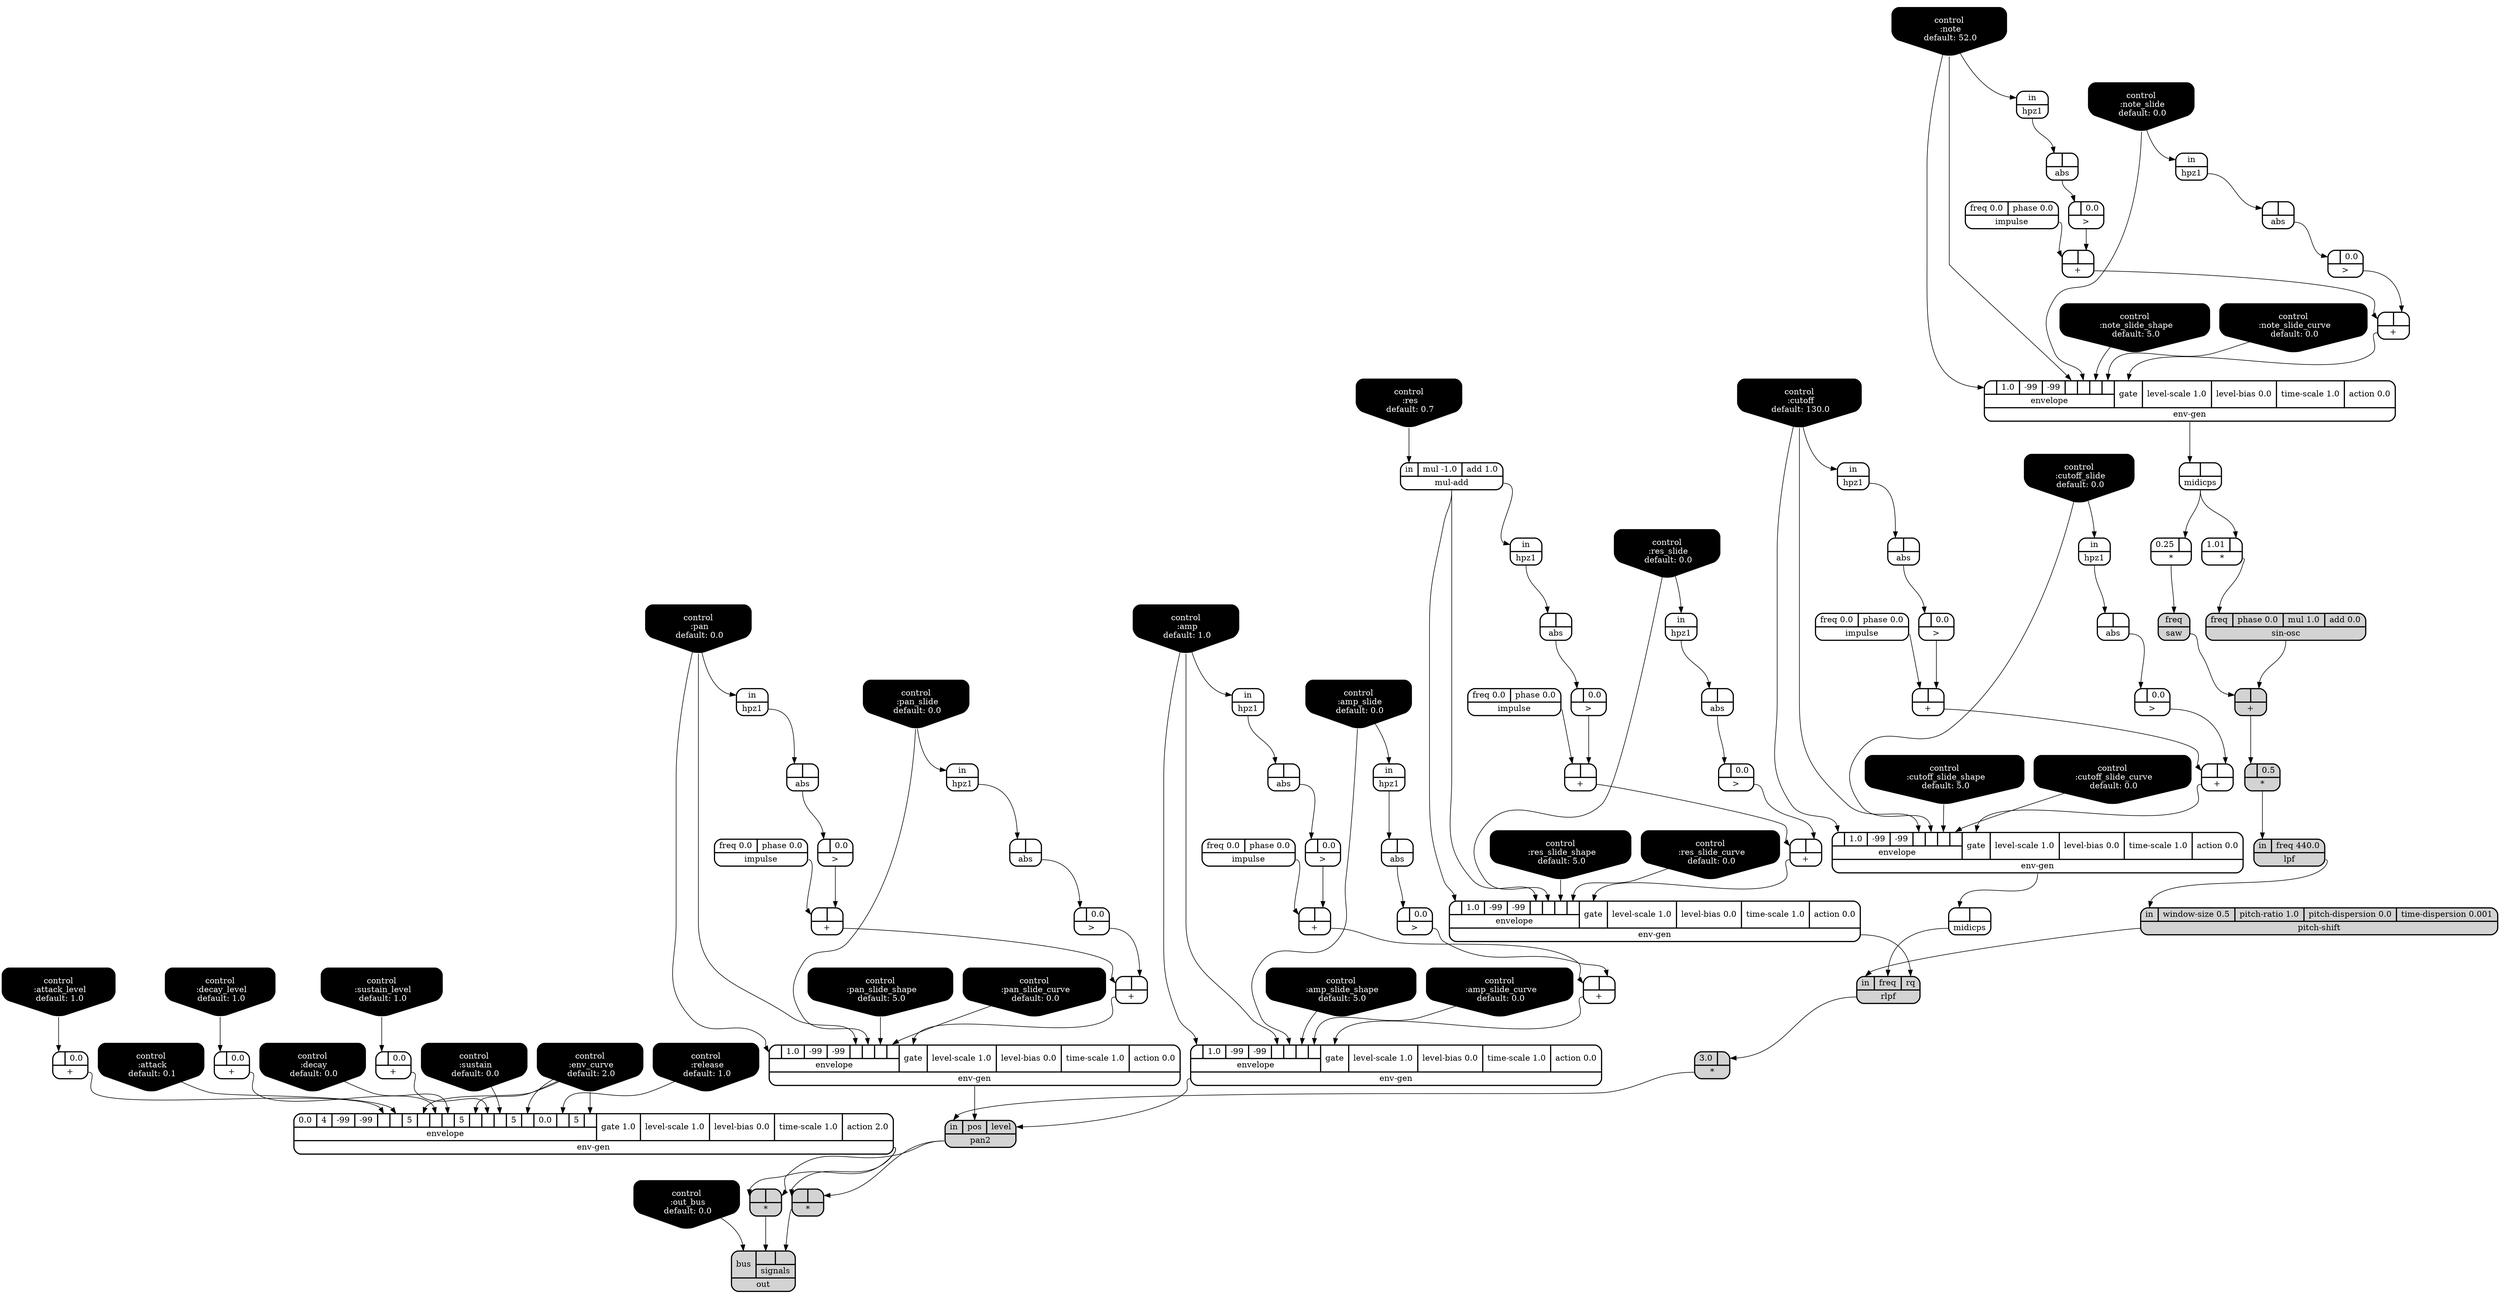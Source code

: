 digraph synthdef {
74 [label = "{{ <a> 0.25|<b> } |<__UG_NAME__>* }" style="bold, rounded" shape=record rankdir=LR];
76 [label = "{{ <a> 1.01|<b> } |<__UG_NAME__>* }" style="bold, rounded" shape=record rankdir=LR];
79 [label = "{{ <a> |<b> 0.5} |<__UG_NAME__>* }" style="filled, bold, rounded"  shape=record rankdir=LR];
95 [label = "{{ <a> 3.0|<b> } |<__UG_NAME__>* }" style="filled, bold, rounded"  shape=record rankdir=LR];
97 [label = "{{ <a> |<b> } |<__UG_NAME__>* }" style="filled, bold, rounded"  shape=record rankdir=LR];
98 [label = "{{ <a> |<b> } |<__UG_NAME__>* }" style="filled, bold, rounded"  shape=record rankdir=LR];
33 [label = "{{ <a> |<b> } |<__UG_NAME__>+ }" style="bold, rounded" shape=record rankdir=LR];
37 [label = "{{ <a> |<b> } |<__UG_NAME__>+ }" style="bold, rounded" shape=record rankdir=LR];
38 [label = "{{ <a> |<b> 0.0} |<__UG_NAME__>+ }" style="bold, rounded" shape=record rankdir=LR];
39 [label = "{{ <a> |<b> 0.0} |<__UG_NAME__>+ }" style="bold, rounded" shape=record rankdir=LR];
40 [label = "{{ <a> |<b> 0.0} |<__UG_NAME__>+ }" style="bold, rounded" shape=record rankdir=LR];
47 [label = "{{ <a> |<b> } |<__UG_NAME__>+ }" style="bold, rounded" shape=record rankdir=LR];
51 [label = "{{ <a> |<b> } |<__UG_NAME__>+ }" style="bold, rounded" shape=record rankdir=LR];
57 [label = "{{ <a> |<b> } |<__UG_NAME__>+ }" style="bold, rounded" shape=record rankdir=LR];
61 [label = "{{ <a> |<b> } |<__UG_NAME__>+ }" style="bold, rounded" shape=record rankdir=LR];
67 [label = "{{ <a> |<b> } |<__UG_NAME__>+ }" style="bold, rounded" shape=record rankdir=LR];
71 [label = "{{ <a> |<b> } |<__UG_NAME__>+ }" style="bold, rounded" shape=record rankdir=LR];
78 [label = "{{ <a> |<b> } |<__UG_NAME__>+ }" style="filled, bold, rounded"  shape=record rankdir=LR];
87 [label = "{{ <a> |<b> } |<__UG_NAME__>+ }" style="bold, rounded" shape=record rankdir=LR];
90 [label = "{{ <a> |<b> } |<__UG_NAME__>+ }" style="bold, rounded" shape=record rankdir=LR];
32 [label = "{{ <a> |<b> 0.0} |<__UG_NAME__>\> }" style="bold, rounded" shape=record rankdir=LR];
36 [label = "{{ <a> |<b> 0.0} |<__UG_NAME__>\> }" style="bold, rounded" shape=record rankdir=LR];
46 [label = "{{ <a> |<b> 0.0} |<__UG_NAME__>\> }" style="bold, rounded" shape=record rankdir=LR];
50 [label = "{{ <a> |<b> 0.0} |<__UG_NAME__>\> }" style="bold, rounded" shape=record rankdir=LR];
56 [label = "{{ <a> |<b> 0.0} |<__UG_NAME__>\> }" style="bold, rounded" shape=record rankdir=LR];
60 [label = "{{ <a> |<b> 0.0} |<__UG_NAME__>\> }" style="bold, rounded" shape=record rankdir=LR];
66 [label = "{{ <a> |<b> 0.0} |<__UG_NAME__>\> }" style="bold, rounded" shape=record rankdir=LR];
70 [label = "{{ <a> |<b> 0.0} |<__UG_NAME__>\> }" style="bold, rounded" shape=record rankdir=LR];
86 [label = "{{ <a> |<b> 0.0} |<__UG_NAME__>\> }" style="bold, rounded" shape=record rankdir=LR];
89 [label = "{{ <a> |<b> 0.0} |<__UG_NAME__>\> }" style="bold, rounded" shape=record rankdir=LR];
31 [label = "{{ <a> |<b> } |<__UG_NAME__>abs }" style="bold, rounded" shape=record rankdir=LR];
35 [label = "{{ <a> |<b> } |<__UG_NAME__>abs }" style="bold, rounded" shape=record rankdir=LR];
45 [label = "{{ <a> |<b> } |<__UG_NAME__>abs }" style="bold, rounded" shape=record rankdir=LR];
49 [label = "{{ <a> |<b> } |<__UG_NAME__>abs }" style="bold, rounded" shape=record rankdir=LR];
55 [label = "{{ <a> |<b> } |<__UG_NAME__>abs }" style="bold, rounded" shape=record rankdir=LR];
59 [label = "{{ <a> |<b> } |<__UG_NAME__>abs }" style="bold, rounded" shape=record rankdir=LR];
65 [label = "{{ <a> |<b> } |<__UG_NAME__>abs }" style="bold, rounded" shape=record rankdir=LR];
69 [label = "{{ <a> |<b> } |<__UG_NAME__>abs }" style="bold, rounded" shape=record rankdir=LR];
82 [label = "{{ <a> |<b> } |<__UG_NAME__>abs }" style="bold, rounded" shape=record rankdir=LR];
88 [label = "{{ <a> |<b> } |<__UG_NAME__>abs }" style="bold, rounded" shape=record rankdir=LR];
0 [label = "control
 :out_bus
 default: 0.0" shape=invhouse style="rounded, filled, bold" fillcolor=black fontcolor=white ]; 
1 [label = "control
 :note
 default: 52.0" shape=invhouse style="rounded, filled, bold" fillcolor=black fontcolor=white ]; 
2 [label = "control
 :note_slide
 default: 0.0" shape=invhouse style="rounded, filled, bold" fillcolor=black fontcolor=white ]; 
3 [label = "control
 :note_slide_shape
 default: 5.0" shape=invhouse style="rounded, filled, bold" fillcolor=black fontcolor=white ]; 
4 [label = "control
 :note_slide_curve
 default: 0.0" shape=invhouse style="rounded, filled, bold" fillcolor=black fontcolor=white ]; 
5 [label = "control
 :pan
 default: 0.0" shape=invhouse style="rounded, filled, bold" fillcolor=black fontcolor=white ]; 
6 [label = "control
 :pan_slide
 default: 0.0" shape=invhouse style="rounded, filled, bold" fillcolor=black fontcolor=white ]; 
7 [label = "control
 :pan_slide_shape
 default: 5.0" shape=invhouse style="rounded, filled, bold" fillcolor=black fontcolor=white ]; 
8 [label = "control
 :pan_slide_curve
 default: 0.0" shape=invhouse style="rounded, filled, bold" fillcolor=black fontcolor=white ]; 
9 [label = "control
 :amp
 default: 1.0" shape=invhouse style="rounded, filled, bold" fillcolor=black fontcolor=white ]; 
10 [label = "control
 :amp_slide
 default: 0.0" shape=invhouse style="rounded, filled, bold" fillcolor=black fontcolor=white ]; 
11 [label = "control
 :amp_slide_shape
 default: 5.0" shape=invhouse style="rounded, filled, bold" fillcolor=black fontcolor=white ]; 
12 [label = "control
 :amp_slide_curve
 default: 0.0" shape=invhouse style="rounded, filled, bold" fillcolor=black fontcolor=white ]; 
13 [label = "control
 :attack
 default: 0.1" shape=invhouse style="rounded, filled, bold" fillcolor=black fontcolor=white ]; 
14 [label = "control
 :decay
 default: 0.0" shape=invhouse style="rounded, filled, bold" fillcolor=black fontcolor=white ]; 
15 [label = "control
 :sustain
 default: 0.0" shape=invhouse style="rounded, filled, bold" fillcolor=black fontcolor=white ]; 
16 [label = "control
 :release
 default: 1.0" shape=invhouse style="rounded, filled, bold" fillcolor=black fontcolor=white ]; 
17 [label = "control
 :attack_level
 default: 1.0" shape=invhouse style="rounded, filled, bold" fillcolor=black fontcolor=white ]; 
18 [label = "control
 :decay_level
 default: 1.0" shape=invhouse style="rounded, filled, bold" fillcolor=black fontcolor=white ]; 
19 [label = "control
 :sustain_level
 default: 1.0" shape=invhouse style="rounded, filled, bold" fillcolor=black fontcolor=white ]; 
20 [label = "control
 :env_curve
 default: 2.0" shape=invhouse style="rounded, filled, bold" fillcolor=black fontcolor=white ]; 
21 [label = "control
 :cutoff
 default: 130.0" shape=invhouse style="rounded, filled, bold" fillcolor=black fontcolor=white ]; 
22 [label = "control
 :cutoff_slide
 default: 0.0" shape=invhouse style="rounded, filled, bold" fillcolor=black fontcolor=white ]; 
23 [label = "control
 :cutoff_slide_shape
 default: 5.0" shape=invhouse style="rounded, filled, bold" fillcolor=black fontcolor=white ]; 
24 [label = "control
 :cutoff_slide_curve
 default: 0.0" shape=invhouse style="rounded, filled, bold" fillcolor=black fontcolor=white ]; 
25 [label = "control
 :res
 default: 0.7" shape=invhouse style="rounded, filled, bold" fillcolor=black fontcolor=white ]; 
26 [label = "control
 :res_slide
 default: 0.0" shape=invhouse style="rounded, filled, bold" fillcolor=black fontcolor=white ]; 
27 [label = "control
 :res_slide_shape
 default: 5.0" shape=invhouse style="rounded, filled, bold" fillcolor=black fontcolor=white ]; 
28 [label = "control
 :res_slide_curve
 default: 0.0" shape=invhouse style="rounded, filled, bold" fillcolor=black fontcolor=white ]; 
41 [label = "{{ {{0.0|4|-99|-99|<envelope___binary____op____u____gen___4>|<envelope___control___5>|5|<envelope___control___7>|<envelope___binary____op____u____gen___8>|<envelope___control___9>|5|<envelope___control___11>|<envelope___binary____op____u____gen___12>|<envelope___control___13>|5|<envelope___control___15>|0.0|<envelope___control___17>|5|<envelope___control___19>}|envelope}|<gate> gate 1.0|<level____scale> level-scale 1.0|<level____bias> level-bias 0.0|<time____scale> time-scale 1.0|<action> action 2.0} |<__UG_NAME__>env-gen }" style="bold, rounded" shape=record rankdir=LR];
52 [label = "{{ {{<envelope___mul____add___0>|1.0|-99|-99|<envelope___mul____add___4>|<envelope___control___5>|<envelope___control___6>|<envelope___control___7>}|envelope}|<gate> gate|<level____scale> level-scale 1.0|<level____bias> level-bias 0.0|<time____scale> time-scale 1.0|<action> action 0.0} |<__UG_NAME__>env-gen }" style="bold, rounded" shape=record rankdir=LR];
62 [label = "{{ {{<envelope___control___0>|1.0|-99|-99|<envelope___control___4>|<envelope___control___5>|<envelope___control___6>|<envelope___control___7>}|envelope}|<gate> gate|<level____scale> level-scale 1.0|<level____bias> level-bias 0.0|<time____scale> time-scale 1.0|<action> action 0.0} |<__UG_NAME__>env-gen }" style="bold, rounded" shape=record rankdir=LR];
72 [label = "{{ {{<envelope___control___0>|1.0|-99|-99|<envelope___control___4>|<envelope___control___5>|<envelope___control___6>|<envelope___control___7>}|envelope}|<gate> gate|<level____scale> level-scale 1.0|<level____bias> level-bias 0.0|<time____scale> time-scale 1.0|<action> action 0.0} |<__UG_NAME__>env-gen }" style="bold, rounded" shape=record rankdir=LR];
85 [label = "{{ {{<envelope___control___0>|1.0|-99|-99|<envelope___control___4>|<envelope___control___5>|<envelope___control___6>|<envelope___control___7>}|envelope}|<gate> gate|<level____scale> level-scale 1.0|<level____bias> level-bias 0.0|<time____scale> time-scale 1.0|<action> action 0.0} |<__UG_NAME__>env-gen }" style="bold, rounded" shape=record rankdir=LR];
91 [label = "{{ {{<envelope___control___0>|1.0|-99|-99|<envelope___control___4>|<envelope___control___5>|<envelope___control___6>|<envelope___control___7>}|envelope}|<gate> gate|<level____scale> level-scale 1.0|<level____bias> level-bias 0.0|<time____scale> time-scale 1.0|<action> action 0.0} |<__UG_NAME__>env-gen }" style="bold, rounded" shape=record rankdir=LR];
30 [label = "{{ <in> in} |<__UG_NAME__>hpz1 }" style="bold, rounded" shape=record rankdir=LR];
34 [label = "{{ <in> in} |<__UG_NAME__>hpz1 }" style="bold, rounded" shape=record rankdir=LR];
44 [label = "{{ <in> in} |<__UG_NAME__>hpz1 }" style="bold, rounded" shape=record rankdir=LR];
48 [label = "{{ <in> in} |<__UG_NAME__>hpz1 }" style="bold, rounded" shape=record rankdir=LR];
54 [label = "{{ <in> in} |<__UG_NAME__>hpz1 }" style="bold, rounded" shape=record rankdir=LR];
58 [label = "{{ <in> in} |<__UG_NAME__>hpz1 }" style="bold, rounded" shape=record rankdir=LR];
64 [label = "{{ <in> in} |<__UG_NAME__>hpz1 }" style="bold, rounded" shape=record rankdir=LR];
68 [label = "{{ <in> in} |<__UG_NAME__>hpz1 }" style="bold, rounded" shape=record rankdir=LR];
81 [label = "{{ <in> in} |<__UG_NAME__>hpz1 }" style="bold, rounded" shape=record rankdir=LR];
84 [label = "{{ <in> in} |<__UG_NAME__>hpz1 }" style="bold, rounded" shape=record rankdir=LR];
29 [label = "{{ <freq> freq 0.0|<phase> phase 0.0} |<__UG_NAME__>impulse }" style="bold, rounded" shape=record rankdir=LR];
42 [label = "{{ <freq> freq 0.0|<phase> phase 0.0} |<__UG_NAME__>impulse }" style="bold, rounded" shape=record rankdir=LR];
53 [label = "{{ <freq> freq 0.0|<phase> phase 0.0} |<__UG_NAME__>impulse }" style="bold, rounded" shape=record rankdir=LR];
63 [label = "{{ <freq> freq 0.0|<phase> phase 0.0} |<__UG_NAME__>impulse }" style="bold, rounded" shape=record rankdir=LR];
83 [label = "{{ <freq> freq 0.0|<phase> phase 0.0} |<__UG_NAME__>impulse }" style="bold, rounded" shape=record rankdir=LR];
80 [label = "{{ <in> in|<freq> freq 440.0} |<__UG_NAME__>lpf }" style="filled, bold, rounded"  shape=record rankdir=LR];
73 [label = "{{ <a> |<b> } |<__UG_NAME__>midicps }" style="bold, rounded" shape=record rankdir=LR];
93 [label = "{{ <a> |<b> } |<__UG_NAME__>midicps }" style="bold, rounded" shape=record rankdir=LR];
43 [label = "{{ <in> in|<mul> mul -1.0|<add> add 1.0} |<__UG_NAME__>mul-add }" style="bold, rounded" shape=record rankdir=LR];
99 [label = "{{ <bus> bus|{{<signals___binary____op____u____gen___0>|<signals___binary____op____u____gen___1>}|signals}} |<__UG_NAME__>out }" style="filled, bold, rounded"  shape=record rankdir=LR];
96 [label = "{{ <in> in|<pos> pos|<level> level} |<__UG_NAME__>pan2 }" style="filled, bold, rounded"  shape=record rankdir=LR];
92 [label = "{{ <in> in|<window____size> window-size 0.5|<pitch____ratio> pitch-ratio 1.0|<pitch____dispersion> pitch-dispersion 0.0|<time____dispersion> time-dispersion 0.001} |<__UG_NAME__>pitch-shift }" style="filled, bold, rounded"  shape=record rankdir=LR];
94 [label = "{{ <in> in|<freq> freq|<rq> rq} |<__UG_NAME__>rlpf }" style="filled, bold, rounded"  shape=record rankdir=LR];
75 [label = "{{ <freq> freq} |<__UG_NAME__>saw }" style="filled, bold, rounded"  shape=record rankdir=LR];
77 [label = "{{ <freq> freq|<phase> phase 0.0|<mul> mul 1.0|<add> add 0.0} |<__UG_NAME__>sin-osc }" style="filled, bold, rounded"  shape=record rankdir=LR];

73:__UG_NAME__ -> 74:b ;
73:__UG_NAME__ -> 76:b ;
78:__UG_NAME__ -> 79:a ;
94:__UG_NAME__ -> 95:b ;
96:__UG_NAME__ -> 97:b ;
41:__UG_NAME__ -> 97:a ;
96:__UG_NAME__ -> 98:b ;
41:__UG_NAME__ -> 98:a ;
32:__UG_NAME__ -> 33:b ;
29:__UG_NAME__ -> 33:a ;
36:__UG_NAME__ -> 37:b ;
33:__UG_NAME__ -> 37:a ;
17:__UG_NAME__ -> 38:a ;
18:__UG_NAME__ -> 39:a ;
19:__UG_NAME__ -> 40:a ;
46:__UG_NAME__ -> 47:b ;
42:__UG_NAME__ -> 47:a ;
50:__UG_NAME__ -> 51:b ;
47:__UG_NAME__ -> 51:a ;
56:__UG_NAME__ -> 57:b ;
53:__UG_NAME__ -> 57:a ;
60:__UG_NAME__ -> 61:b ;
57:__UG_NAME__ -> 61:a ;
66:__UG_NAME__ -> 67:b ;
63:__UG_NAME__ -> 67:a ;
70:__UG_NAME__ -> 71:b ;
67:__UG_NAME__ -> 71:a ;
77:__UG_NAME__ -> 78:b ;
75:__UG_NAME__ -> 78:a ;
86:__UG_NAME__ -> 87:b ;
83:__UG_NAME__ -> 87:a ;
89:__UG_NAME__ -> 90:b ;
87:__UG_NAME__ -> 90:a ;
31:__UG_NAME__ -> 32:a ;
35:__UG_NAME__ -> 36:a ;
45:__UG_NAME__ -> 46:a ;
49:__UG_NAME__ -> 50:a ;
55:__UG_NAME__ -> 56:a ;
59:__UG_NAME__ -> 60:a ;
65:__UG_NAME__ -> 66:a ;
69:__UG_NAME__ -> 70:a ;
82:__UG_NAME__ -> 86:a ;
88:__UG_NAME__ -> 89:a ;
30:__UG_NAME__ -> 31:a ;
34:__UG_NAME__ -> 35:a ;
44:__UG_NAME__ -> 45:a ;
48:__UG_NAME__ -> 49:a ;
54:__UG_NAME__ -> 55:a ;
58:__UG_NAME__ -> 59:a ;
64:__UG_NAME__ -> 65:a ;
68:__UG_NAME__ -> 69:a ;
81:__UG_NAME__ -> 82:a ;
84:__UG_NAME__ -> 88:a ;
38:__UG_NAME__ -> 41:envelope___binary____op____u____gen___4 ;
13:__UG_NAME__ -> 41:envelope___control___5 ;
20:__UG_NAME__ -> 41:envelope___control___7 ;
39:__UG_NAME__ -> 41:envelope___binary____op____u____gen___8 ;
14:__UG_NAME__ -> 41:envelope___control___9 ;
20:__UG_NAME__ -> 41:envelope___control___11 ;
40:__UG_NAME__ -> 41:envelope___binary____op____u____gen___12 ;
15:__UG_NAME__ -> 41:envelope___control___13 ;
20:__UG_NAME__ -> 41:envelope___control___15 ;
16:__UG_NAME__ -> 41:envelope___control___17 ;
20:__UG_NAME__ -> 41:envelope___control___19 ;
51:__UG_NAME__ -> 52:gate ;
43:__UG_NAME__ -> 52:envelope___mul____add___0 ;
43:__UG_NAME__ -> 52:envelope___mul____add___4 ;
26:__UG_NAME__ -> 52:envelope___control___5 ;
27:__UG_NAME__ -> 52:envelope___control___6 ;
28:__UG_NAME__ -> 52:envelope___control___7 ;
61:__UG_NAME__ -> 62:gate ;
5:__UG_NAME__ -> 62:envelope___control___0 ;
5:__UG_NAME__ -> 62:envelope___control___4 ;
6:__UG_NAME__ -> 62:envelope___control___5 ;
7:__UG_NAME__ -> 62:envelope___control___6 ;
8:__UG_NAME__ -> 62:envelope___control___7 ;
71:__UG_NAME__ -> 72:gate ;
1:__UG_NAME__ -> 72:envelope___control___0 ;
1:__UG_NAME__ -> 72:envelope___control___4 ;
2:__UG_NAME__ -> 72:envelope___control___5 ;
3:__UG_NAME__ -> 72:envelope___control___6 ;
4:__UG_NAME__ -> 72:envelope___control___7 ;
37:__UG_NAME__ -> 85:gate ;
9:__UG_NAME__ -> 85:envelope___control___0 ;
9:__UG_NAME__ -> 85:envelope___control___4 ;
10:__UG_NAME__ -> 85:envelope___control___5 ;
11:__UG_NAME__ -> 85:envelope___control___6 ;
12:__UG_NAME__ -> 85:envelope___control___7 ;
90:__UG_NAME__ -> 91:gate ;
21:__UG_NAME__ -> 91:envelope___control___0 ;
21:__UG_NAME__ -> 91:envelope___control___4 ;
22:__UG_NAME__ -> 91:envelope___control___5 ;
23:__UG_NAME__ -> 91:envelope___control___6 ;
24:__UG_NAME__ -> 91:envelope___control___7 ;
9:__UG_NAME__ -> 30:in ;
10:__UG_NAME__ -> 34:in ;
43:__UG_NAME__ -> 44:in ;
26:__UG_NAME__ -> 48:in ;
5:__UG_NAME__ -> 54:in ;
6:__UG_NAME__ -> 58:in ;
1:__UG_NAME__ -> 64:in ;
2:__UG_NAME__ -> 68:in ;
21:__UG_NAME__ -> 81:in ;
22:__UG_NAME__ -> 84:in ;
79:__UG_NAME__ -> 80:in ;
72:__UG_NAME__ -> 73:a ;
91:__UG_NAME__ -> 93:a ;
25:__UG_NAME__ -> 43:in ;
98:__UG_NAME__ -> 99:signals___binary____op____u____gen___0 ;
97:__UG_NAME__ -> 99:signals___binary____op____u____gen___1 ;
0:__UG_NAME__ -> 99:bus ;
85:__UG_NAME__ -> 96:level ;
62:__UG_NAME__ -> 96:pos ;
95:__UG_NAME__ -> 96:in ;
80:__UG_NAME__ -> 92:in ;
52:__UG_NAME__ -> 94:rq ;
93:__UG_NAME__ -> 94:freq ;
92:__UG_NAME__ -> 94:in ;
74:__UG_NAME__ -> 75:freq ;
76:__UG_NAME__ -> 77:freq ;

}
